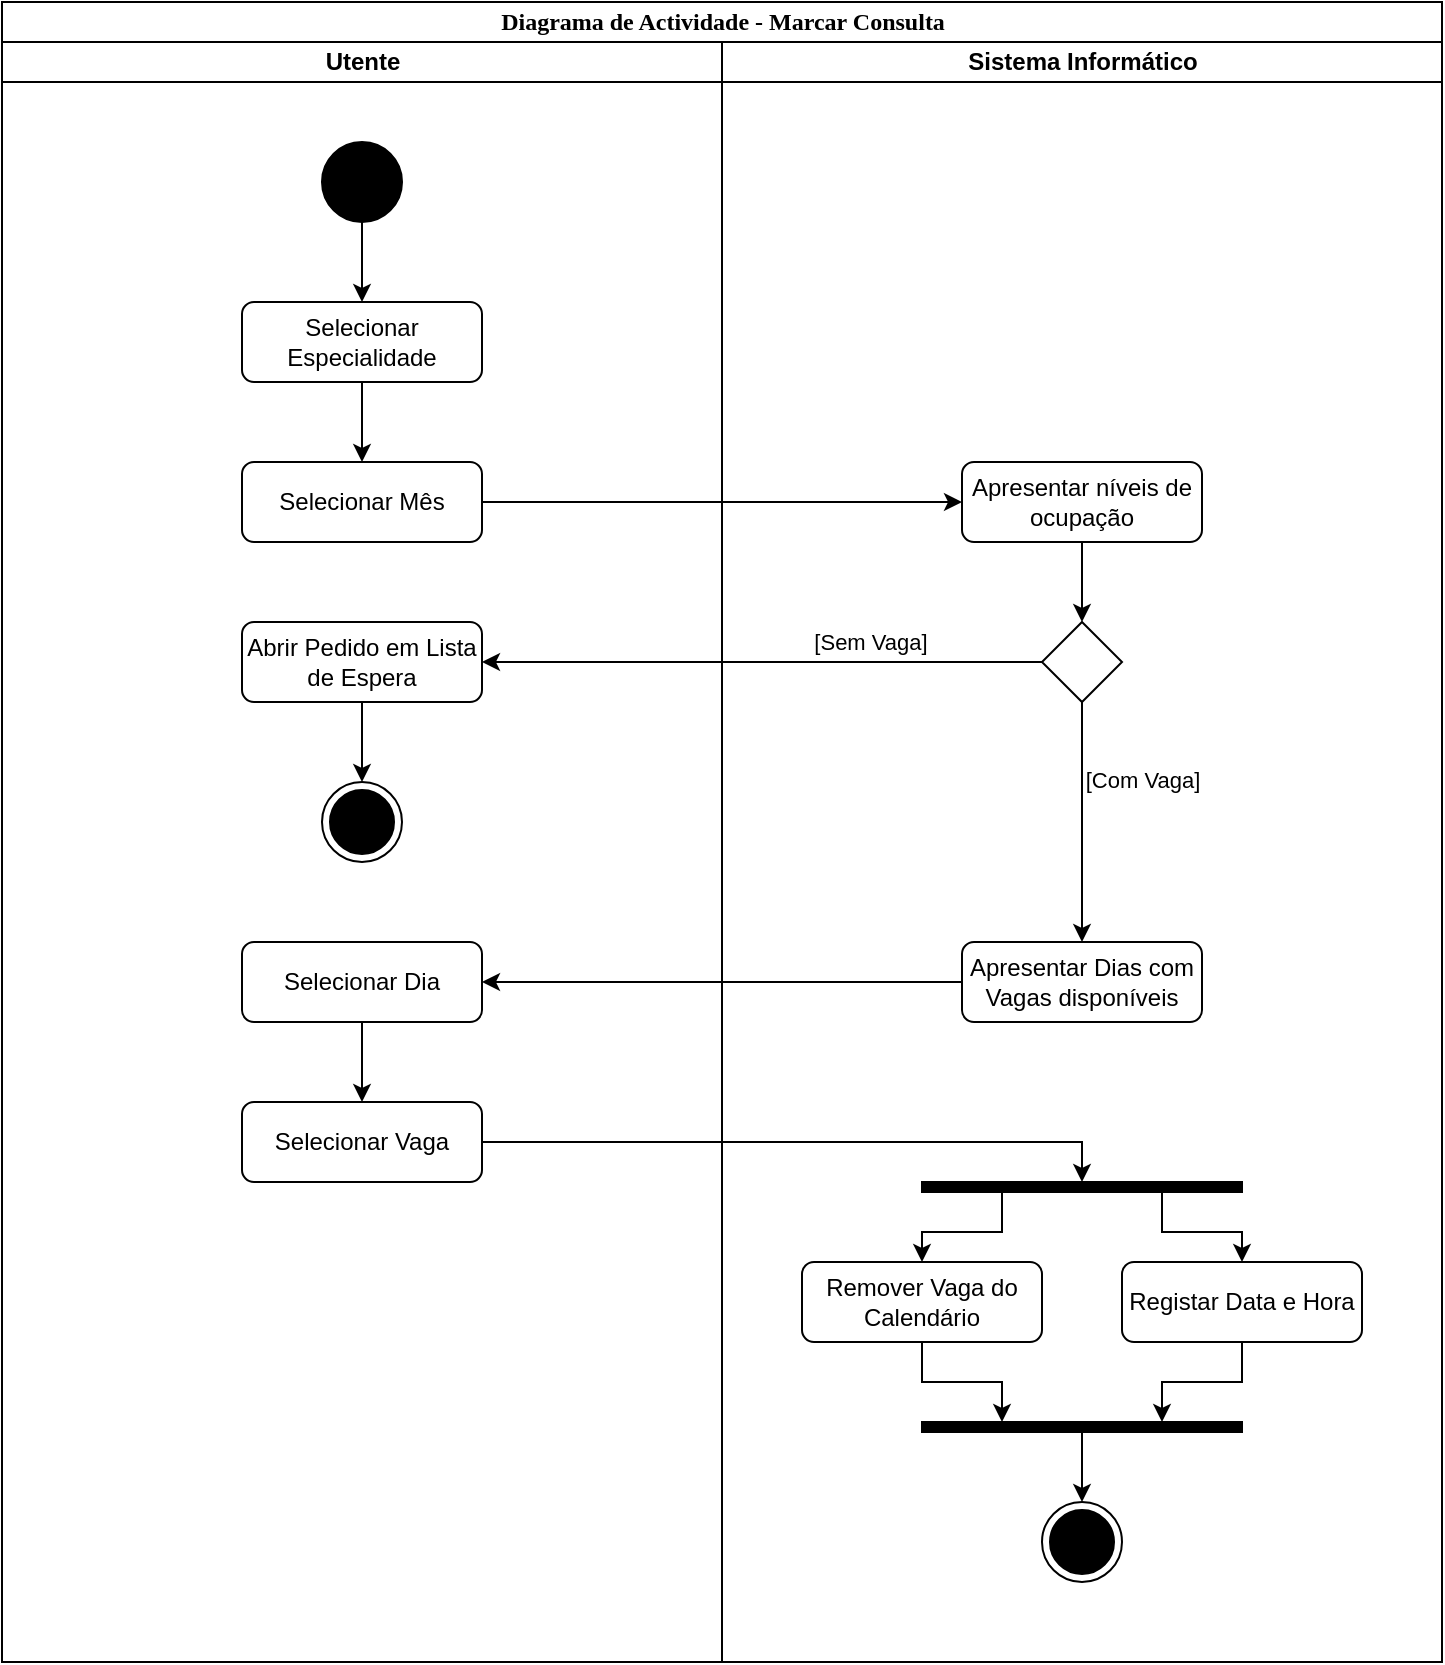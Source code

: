 <mxfile version="14.1.8" type="device" pages="6"><diagram name="Marcar Consulta" id="0783ab3e-0a74-02c8-0abd-f7b4e66b4bec"><mxGraphModel dx="1086" dy="806" grid="1" gridSize="10" guides="1" tooltips="1" connect="1" arrows="1" fold="1" page="1" pageScale="1" pageWidth="827" pageHeight="1169" background="#ffffff" math="0" shadow="0"><root><mxCell id="0"/><mxCell id="1" parent="0"/><mxCell id="1c1d494c118603dd-1" value="Diagrama de Actividade - Marcar Consulta" style="swimlane;html=1;childLayout=stackLayout;startSize=20;rounded=0;shadow=0;comic=0;labelBackgroundColor=none;strokeWidth=1;fontFamily=Verdana;fontSize=12;align=center;" parent="1" vertex="1"><mxGeometry x="40" y="50" width="720" height="830" as="geometry"/></mxCell><mxCell id="kjHAQSNKGEX2r20OFE0u-19" style="rounded=0;orthogonalLoop=1;jettySize=auto;html=1;entryX=1;entryY=0.5;entryDx=0;entryDy=0;exitX=0;exitY=0.5;exitDx=0;exitDy=0;" parent="1c1d494c118603dd-1" source="kjHAQSNKGEX2r20OFE0u-11" target="kjHAQSNKGEX2r20OFE0u-18" edge="1"><mxGeometry relative="1" as="geometry"><mxPoint x="380" y="450" as="sourcePoint"/><mxPoint x="308" y="590" as="targetPoint"/></mxGeometry></mxCell><mxCell id="kjHAQSNKGEX2r20OFE0u-20" value="[Sem Vaga]" style="edgeLabel;html=1;align=center;verticalAlign=middle;resizable=0;points=[];" parent="kjHAQSNKGEX2r20OFE0u-19" vertex="1" connectable="0"><mxGeometry x="-0.555" y="5" relative="1" as="geometry"><mxPoint x="-24" y="-15" as="offset"/></mxGeometry></mxCell><mxCell id="kjHAQSNKGEX2r20OFE0u-39" style="edgeStyle=none;rounded=0;orthogonalLoop=1;jettySize=auto;html=1;entryX=0;entryY=0.5;entryDx=0;entryDy=0;" parent="1c1d494c118603dd-1" source="kjHAQSNKGEX2r20OFE0u-31" target="kjHAQSNKGEX2r20OFE0u-24" edge="1"><mxGeometry relative="1" as="geometry"/></mxCell><mxCell id="kjHAQSNKGEX2r20OFE0u-41" style="edgeStyle=orthogonalEdgeStyle;rounded=0;orthogonalLoop=1;jettySize=auto;html=1;entryX=1;entryY=0.5;entryDx=0;entryDy=0;" parent="1c1d494c118603dd-1" source="kjHAQSNKGEX2r20OFE0u-33" target="kjHAQSNKGEX2r20OFE0u-36" edge="1"><mxGeometry relative="1" as="geometry"/></mxCell><mxCell id="kjHAQSNKGEX2r20OFE0u-48" style="edgeStyle=orthogonalEdgeStyle;rounded=0;orthogonalLoop=1;jettySize=auto;html=1;entryX=0.5;entryY=0;entryDx=0;entryDy=0;" parent="1c1d494c118603dd-1" source="kjHAQSNKGEX2r20OFE0u-47" target="mHtw3703aMKqtN_9CRR1-1" edge="1"><mxGeometry relative="1" as="geometry"/></mxCell><mxCell id="1c1d494c118603dd-2" value="Utente" style="swimlane;html=1;startSize=20;" parent="1c1d494c118603dd-1" vertex="1"><mxGeometry y="20" width="360" height="810" as="geometry"/></mxCell><mxCell id="60571a20871a0731-4" value="" style="ellipse;whiteSpace=wrap;html=1;rounded=0;shadow=0;comic=0;labelBackgroundColor=none;strokeWidth=1;fillColor=#000000;fontFamily=Verdana;fontSize=12;align=center;" parent="1c1d494c118603dd-2" vertex="1"><mxGeometry x="160" y="50" width="40" height="40" as="geometry"/></mxCell><mxCell id="kjHAQSNKGEX2r20OFE0u-28" style="edgeStyle=orthogonalEdgeStyle;rounded=0;orthogonalLoop=1;jettySize=auto;html=1;entryX=0.5;entryY=0;entryDx=0;entryDy=0;exitX=0.5;exitY=1;exitDx=0;exitDy=0;" parent="1c1d494c118603dd-2" source="60571a20871a0731-4" target="kjHAQSNKGEX2r20OFE0u-25" edge="1"><mxGeometry relative="1" as="geometry"><mxPoint x="180" y="170" as="sourcePoint"/></mxGeometry></mxCell><mxCell id="kjHAQSNKGEX2r20OFE0u-38" style="edgeStyle=none;rounded=0;orthogonalLoop=1;jettySize=auto;html=1;entryX=0.5;entryY=0;entryDx=0;entryDy=0;" parent="1c1d494c118603dd-2" source="kjHAQSNKGEX2r20OFE0u-25" target="kjHAQSNKGEX2r20OFE0u-31" edge="1"><mxGeometry relative="1" as="geometry"/></mxCell><mxCell id="kjHAQSNKGEX2r20OFE0u-25" value="Selecionar Especialidade" style="rounded=1;whiteSpace=wrap;html=1;" parent="1c1d494c118603dd-2" vertex="1"><mxGeometry x="120" y="130" width="120" height="40" as="geometry"/></mxCell><mxCell id="kjHAQSNKGEX2r20OFE0u-31" value="Selecionar Mês" style="rounded=1;whiteSpace=wrap;html=1;" parent="1c1d494c118603dd-2" vertex="1"><mxGeometry x="120" y="210" width="120" height="40" as="geometry"/></mxCell><mxCell id="kjHAQSNKGEX2r20OFE0u-49" style="edgeStyle=orthogonalEdgeStyle;rounded=0;orthogonalLoop=1;jettySize=auto;html=1;entryX=0.5;entryY=0;entryDx=0;entryDy=0;" parent="1c1d494c118603dd-2" source="kjHAQSNKGEX2r20OFE0u-36" target="kjHAQSNKGEX2r20OFE0u-47" edge="1"><mxGeometry relative="1" as="geometry"/></mxCell><mxCell id="kjHAQSNKGEX2r20OFE0u-36" value="Selecionar Dia" style="rounded=1;whiteSpace=wrap;html=1;" parent="1c1d494c118603dd-2" vertex="1"><mxGeometry x="120" y="450" width="120" height="40" as="geometry"/></mxCell><mxCell id="kjHAQSNKGEX2r20OFE0u-45" style="edgeStyle=orthogonalEdgeStyle;rounded=0;orthogonalLoop=1;jettySize=auto;html=1;entryX=0.5;entryY=0;entryDx=0;entryDy=0;" parent="1c1d494c118603dd-2" source="kjHAQSNKGEX2r20OFE0u-18" target="kjHAQSNKGEX2r20OFE0u-44" edge="1"><mxGeometry relative="1" as="geometry"/></mxCell><mxCell id="kjHAQSNKGEX2r20OFE0u-18" value="Abrir Pedido em Lista de Espera" style="rounded=1;whiteSpace=wrap;html=1;" parent="1c1d494c118603dd-2" vertex="1"><mxGeometry x="120" y="290" width="120" height="40" as="geometry"/></mxCell><mxCell id="kjHAQSNKGEX2r20OFE0u-44" value="" style="ellipse;html=1;shape=endState;fillColor=#000000;" parent="1c1d494c118603dd-2" vertex="1"><mxGeometry x="160" y="370" width="40" height="40" as="geometry"/></mxCell><mxCell id="kjHAQSNKGEX2r20OFE0u-47" value="Selecionar Vaga" style="rounded=1;whiteSpace=wrap;html=1;" parent="1c1d494c118603dd-2" vertex="1"><mxGeometry x="120" y="530" width="120" height="40" as="geometry"/></mxCell><mxCell id="1c1d494c118603dd-3" value="Sistema Informático" style="swimlane;html=1;startSize=20;" parent="1c1d494c118603dd-1" vertex="1"><mxGeometry x="360" y="20" width="360" height="810" as="geometry"/></mxCell><mxCell id="kjHAQSNKGEX2r20OFE0u-10" style="edgeStyle=orthogonalEdgeStyle;rounded=0;orthogonalLoop=1;jettySize=auto;html=1;exitX=0.25;exitY=1;exitDx=0;exitDy=0;" parent="1c1d494c118603dd-3" source="mHtw3703aMKqtN_9CRR1-1" target="kjHAQSNKGEX2r20OFE0u-9" edge="1"><mxGeometry relative="1" as="geometry"/></mxCell><mxCell id="mHtw3703aMKqtN_9CRR1-8" style="edgeStyle=orthogonalEdgeStyle;rounded=0;orthogonalLoop=1;jettySize=auto;html=1;exitX=0.5;exitY=1;exitDx=0;exitDy=0;entryX=0.75;entryY=0;entryDx=0;entryDy=0;" parent="1c1d494c118603dd-3" source="kjHAQSNKGEX2r20OFE0u-8" target="mHtw3703aMKqtN_9CRR1-2" edge="1"><mxGeometry relative="1" as="geometry"/></mxCell><mxCell id="kjHAQSNKGEX2r20OFE0u-8" value="Registar Data e Hora" style="rounded=1;whiteSpace=wrap;html=1;" parent="1c1d494c118603dd-3" vertex="1"><mxGeometry x="200" y="610" width="120" height="40" as="geometry"/></mxCell><mxCell id="mHtw3703aMKqtN_9CRR1-5" style="edgeStyle=orthogonalEdgeStyle;rounded=0;orthogonalLoop=1;jettySize=auto;html=1;exitX=0.5;exitY=1;exitDx=0;exitDy=0;entryX=0.25;entryY=0;entryDx=0;entryDy=0;" parent="1c1d494c118603dd-3" source="kjHAQSNKGEX2r20OFE0u-9" target="mHtw3703aMKqtN_9CRR1-2" edge="1"><mxGeometry relative="1" as="geometry"/></mxCell><mxCell id="kjHAQSNKGEX2r20OFE0u-9" value="Remover Vaga do Calendário" style="rounded=1;whiteSpace=wrap;html=1;" parent="1c1d494c118603dd-3" vertex="1"><mxGeometry x="40" y="610" width="120" height="40" as="geometry"/></mxCell><mxCell id="kjHAQSNKGEX2r20OFE0u-11" value="" style="rhombus;whiteSpace=wrap;html=1;" parent="1c1d494c118603dd-3" vertex="1"><mxGeometry x="160" y="290" width="40" height="40" as="geometry"/></mxCell><mxCell id="kjHAQSNKGEX2r20OFE0u-40" style="edgeStyle=orthogonalEdgeStyle;rounded=0;orthogonalLoop=1;jettySize=auto;html=1;entryX=0.5;entryY=0;entryDx=0;entryDy=0;" parent="1c1d494c118603dd-3" source="kjHAQSNKGEX2r20OFE0u-24" target="kjHAQSNKGEX2r20OFE0u-11" edge="1"><mxGeometry relative="1" as="geometry"/></mxCell><mxCell id="kjHAQSNKGEX2r20OFE0u-24" value="Apresentar níveis de ocupação" style="rounded=1;whiteSpace=wrap;html=1;" parent="1c1d494c118603dd-3" vertex="1"><mxGeometry x="120" y="210" width="120" height="40" as="geometry"/></mxCell><mxCell id="kjHAQSNKGEX2r20OFE0u-33" value="Apresentar Dias com Vagas disponíveis" style="rounded=1;whiteSpace=wrap;html=1;" parent="1c1d494c118603dd-3" vertex="1"><mxGeometry x="120" y="450" width="120" height="40" as="geometry"/></mxCell><mxCell id="kjHAQSNKGEX2r20OFE0u-16" style="rounded=0;orthogonalLoop=1;jettySize=auto;html=1;exitX=0.5;exitY=1;exitDx=0;exitDy=0;edgeStyle=orthogonalEdgeStyle;entryX=0.5;entryY=0;entryDx=0;entryDy=0;" parent="1c1d494c118603dd-3" source="kjHAQSNKGEX2r20OFE0u-11" target="kjHAQSNKGEX2r20OFE0u-33" edge="1"><mxGeometry relative="1" as="geometry"><mxPoint x="180" y="430" as="targetPoint"/><mxPoint x="205.5" y="460" as="sourcePoint"/><Array as="points"/></mxGeometry></mxCell><mxCell id="kjHAQSNKGEX2r20OFE0u-17" value="[Com Vaga]" style="edgeLabel;html=1;align=center;verticalAlign=middle;resizable=0;points=[];" parent="kjHAQSNKGEX2r20OFE0u-16" vertex="1" connectable="0"><mxGeometry x="-0.555" y="-2" relative="1" as="geometry"><mxPoint x="32" y="12" as="offset"/></mxGeometry></mxCell><mxCell id="kjHAQSNKGEX2r20OFE0u-50" value="" style="ellipse;html=1;shape=endState;fillColor=#000000;" parent="1c1d494c118603dd-3" vertex="1"><mxGeometry x="160" y="730" width="40" height="40" as="geometry"/></mxCell><mxCell id="mHtw3703aMKqtN_9CRR1-4" style="edgeStyle=orthogonalEdgeStyle;rounded=0;orthogonalLoop=1;jettySize=auto;html=1;exitX=0.75;exitY=1;exitDx=0;exitDy=0;" parent="1c1d494c118603dd-3" source="mHtw3703aMKqtN_9CRR1-1" target="kjHAQSNKGEX2r20OFE0u-8" edge="1"><mxGeometry relative="1" as="geometry"><mxPoint x="330" y="560" as="sourcePoint"/></mxGeometry></mxCell><mxCell id="mHtw3703aMKqtN_9CRR1-1" value="" style="rounded=0;whiteSpace=wrap;html=1;strokeColor=#000000;fillColor=#000000;" parent="1c1d494c118603dd-3" vertex="1"><mxGeometry x="100" y="570" width="160" height="5" as="geometry"/></mxCell><mxCell id="mHtw3703aMKqtN_9CRR1-7" style="edgeStyle=orthogonalEdgeStyle;rounded=0;orthogonalLoop=1;jettySize=auto;html=1;exitX=0.5;exitY=1;exitDx=0;exitDy=0;entryX=0.5;entryY=0;entryDx=0;entryDy=0;" parent="1c1d494c118603dd-3" source="mHtw3703aMKqtN_9CRR1-2" target="kjHAQSNKGEX2r20OFE0u-50" edge="1"><mxGeometry relative="1" as="geometry"/></mxCell><mxCell id="mHtw3703aMKqtN_9CRR1-2" value="" style="rounded=0;whiteSpace=wrap;html=1;strokeColor=#000000;fillColor=#000000;" parent="1c1d494c118603dd-3" vertex="1"><mxGeometry x="100" y="690" width="160" height="5" as="geometry"/></mxCell></root></mxGraphModel></diagram><diagram id="Ne70lVapPX85LEz8FXPz" name="Desmarcar Consulta"><mxGraphModel dx="1913" dy="806" grid="1" gridSize="10" guides="1" tooltips="1" connect="1" arrows="1" fold="1" page="1" pageScale="1" pageWidth="827" pageHeight="1169" math="0" shadow="0"><root><mxCell id="CgYppBIDY5oI1jkrm0bC-0"/><mxCell id="CgYppBIDY5oI1jkrm0bC-1" parent="CgYppBIDY5oI1jkrm0bC-0"/><mxCell id="MlOuWjEtDycWQlPlWrfE-0" value="Diagrama de Atividade - Desmarcar Consulta" style="swimlane;html=1;childLayout=stackLayout;startSize=20;rounded=0;shadow=0;comic=0;labelBackgroundColor=none;strokeWidth=1;fontFamily=Verdana;fontSize=12;align=center;" parent="CgYppBIDY5oI1jkrm0bC-1" vertex="1"><mxGeometry x="-800" y="40" width="800" height="400" as="geometry"/></mxCell><mxCell id="_ZWtZknZ26opzRuC0Pj_-15" style="edgeStyle=orthogonalEdgeStyle;rounded=0;orthogonalLoop=1;jettySize=auto;html=1;entryX=1;entryY=0.5;entryDx=0;entryDy=0;exitX=0;exitY=0.5;exitDx=0;exitDy=0;" parent="MlOuWjEtDycWQlPlWrfE-0" source="_ZWtZknZ26opzRuC0Pj_-8" target="_ZWtZknZ26opzRuC0Pj_-13" edge="1"><mxGeometry relative="1" as="geometry"><mxPoint x="500" y="630" as="targetPoint"/><Array as="points"><mxPoint x="560" y="180"/><mxPoint x="560" y="180"/></Array></mxGeometry></mxCell><mxCell id="_ZWtZknZ26opzRuC0Pj_-12" style="edgeStyle=orthogonalEdgeStyle;rounded=0;orthogonalLoop=1;jettySize=auto;html=1;entryX=0;entryY=0.5;entryDx=0;entryDy=0;exitX=0.5;exitY=1;exitDx=0;exitDy=0;" parent="MlOuWjEtDycWQlPlWrfE-0" source="_ZWtZknZ26opzRuC0Pj_-13" target="79W7Mp-lozM8mOLM_SqW-0" edge="1"><mxGeometry relative="1" as="geometry"><Array as="points"><mxPoint x="460" y="260"/></Array></mxGeometry></mxCell><mxCell id="MlOuWjEtDycWQlPlWrfE-1" value="Utente" style="swimlane;html=1;startSize=20;" parent="MlOuWjEtDycWQlPlWrfE-0" vertex="1"><mxGeometry y="20" width="200" height="380" as="geometry"/></mxCell><mxCell id="UpuWILP65akBoyyvkY-h-2" style="edgeStyle=orthogonalEdgeStyle;rounded=0;orthogonalLoop=1;jettySize=auto;html=1;" parent="MlOuWjEtDycWQlPlWrfE-1" source="UpuWILP65akBoyyvkY-h-0" target="UpuWILP65akBoyyvkY-h-1" edge="1"><mxGeometry relative="1" as="geometry"/></mxCell><mxCell id="UpuWILP65akBoyyvkY-h-0" value="" style="ellipse;whiteSpace=wrap;html=1;rounded=0;shadow=0;comic=0;labelBackgroundColor=none;strokeWidth=1;fillColor=#000000;fontFamily=Verdana;fontSize=12;align=center;" parent="MlOuWjEtDycWQlPlWrfE-1" vertex="1"><mxGeometry x="80" y="60" width="40" height="40" as="geometry"/></mxCell><mxCell id="UpuWILP65akBoyyvkY-h-1" value="Desmarcar Consulta" style="rounded=1;whiteSpace=wrap;html=1;" parent="MlOuWjEtDycWQlPlWrfE-1" vertex="1"><mxGeometry x="40" y="140" width="120" height="40" as="geometry"/></mxCell><mxCell id="MlOuWjEtDycWQlPlWrfE-10" value="Sistema Informático" style="swimlane;html=1;startSize=20;" parent="MlOuWjEtDycWQlPlWrfE-0" vertex="1"><mxGeometry x="200" y="20" width="380" height="380" as="geometry"/></mxCell><mxCell id="_ZWtZknZ26opzRuC0Pj_-1" style="edgeStyle=orthogonalEdgeStyle;rounded=0;orthogonalLoop=1;jettySize=auto;html=1;entryX=0.5;entryY=0;entryDx=0;entryDy=0;" parent="MlOuWjEtDycWQlPlWrfE-10" source="UpuWILP65akBoyyvkY-h-3" target="_ZWtZknZ26opzRuC0Pj_-0" edge="1"><mxGeometry relative="1" as="geometry"/></mxCell><mxCell id="UpuWILP65akBoyyvkY-h-3" value="Abrir Vaga no Calendário" style="rounded=1;whiteSpace=wrap;html=1;" parent="MlOuWjEtDycWQlPlWrfE-10" vertex="1"><mxGeometry x="40" y="140" width="120" height="40" as="geometry"/></mxCell><mxCell id="_ZWtZknZ26opzRuC0Pj_-3" style="edgeStyle=orthogonalEdgeStyle;rounded=0;orthogonalLoop=1;jettySize=auto;html=1;" parent="MlOuWjEtDycWQlPlWrfE-10" source="_ZWtZknZ26opzRuC0Pj_-0" target="_ZWtZknZ26opzRuC0Pj_-2" edge="1"><mxGeometry relative="1" as="geometry"/></mxCell><mxCell id="_ZWtZknZ26opzRuC0Pj_-0" value="Registar desmarcação por parte do Utente" style="rounded=1;whiteSpace=wrap;html=1;" parent="MlOuWjEtDycWQlPlWrfE-10" vertex="1"><mxGeometry x="40" y="220" width="120" height="40" as="geometry"/></mxCell><mxCell id="_ZWtZknZ26opzRuC0Pj_-2" value="" style="ellipse;html=1;shape=endState;fillColor=#000000;" parent="MlOuWjEtDycWQlPlWrfE-10" vertex="1"><mxGeometry x="80" y="300" width="40" height="40" as="geometry"/></mxCell><mxCell id="_ZWtZknZ26opzRuC0Pj_-13" value="Registar Impossibilidade do Médico" style="rounded=1;whiteSpace=wrap;html=1;" parent="MlOuWjEtDycWQlPlWrfE-10" vertex="1"><mxGeometry x="200" y="140" width="120" height="40" as="geometry"/></mxCell><mxCell id="UpuWILP65akBoyyvkY-h-4" style="edgeStyle=orthogonalEdgeStyle;rounded=0;orthogonalLoop=1;jettySize=auto;html=1;entryX=0;entryY=0.5;entryDx=0;entryDy=0;exitX=1;exitY=0.5;exitDx=0;exitDy=0;" parent="MlOuWjEtDycWQlPlWrfE-0" source="UpuWILP65akBoyyvkY-h-1" target="UpuWILP65akBoyyvkY-h-3" edge="1"><mxGeometry relative="1" as="geometry"><mxPoint x="200" y="180" as="sourcePoint"/></mxGeometry></mxCell><mxCell id="_ZWtZknZ26opzRuC0Pj_-5" value="Médico" style="swimlane;html=1;startSize=20;" parent="MlOuWjEtDycWQlPlWrfE-0" vertex="1"><mxGeometry x="580" y="20" width="220" height="380" as="geometry"/></mxCell><mxCell id="_ZWtZknZ26opzRuC0Pj_-6" style="edgeStyle=orthogonalEdgeStyle;rounded=0;orthogonalLoop=1;jettySize=auto;html=1;" parent="_ZWtZknZ26opzRuC0Pj_-5" source="_ZWtZknZ26opzRuC0Pj_-7" target="_ZWtZknZ26opzRuC0Pj_-8" edge="1"><mxGeometry relative="1" as="geometry"/></mxCell><mxCell id="_ZWtZknZ26opzRuC0Pj_-7" value="" style="ellipse;whiteSpace=wrap;html=1;rounded=0;shadow=0;comic=0;labelBackgroundColor=none;strokeWidth=1;fillColor=#000000;fontFamily=Verdana;fontSize=12;align=center;" parent="_ZWtZknZ26opzRuC0Pj_-5" vertex="1"><mxGeometry x="100" y="60" width="40" height="40" as="geometry"/></mxCell><mxCell id="_ZWtZknZ26opzRuC0Pj_-8" value="Desmarcar Consulta" style="rounded=1;whiteSpace=wrap;html=1;" parent="_ZWtZknZ26opzRuC0Pj_-5" vertex="1"><mxGeometry x="60" y="140" width="120" height="40" as="geometry"/></mxCell><mxCell id="_ZWtZknZ26opzRuC0Pj_-14" value="" style="ellipse;html=1;shape=endState;fillColor=#000000;" parent="_ZWtZknZ26opzRuC0Pj_-5" vertex="1"><mxGeometry x="100" y="300" width="40" height="40" as="geometry"/></mxCell><mxCell id="79W7Mp-lozM8mOLM_SqW-2" style="edgeStyle=orthogonalEdgeStyle;rounded=0;orthogonalLoop=1;jettySize=auto;html=1;entryX=0.5;entryY=0;entryDx=0;entryDy=0;" parent="_ZWtZknZ26opzRuC0Pj_-5" source="79W7Mp-lozM8mOLM_SqW-0" target="_ZWtZknZ26opzRuC0Pj_-14" edge="1"><mxGeometry relative="1" as="geometry"><mxPoint x="130" y="330" as="targetPoint"/></mxGeometry></mxCell><mxCell id="79W7Mp-lozM8mOLM_SqW-0" value="Abrir Pedido em Lista de Espera" style="rounded=1;whiteSpace=wrap;html=1;" parent="_ZWtZknZ26opzRuC0Pj_-5" vertex="1"><mxGeometry x="60" y="220" width="120" height="40" as="geometry"/></mxCell></root></mxGraphModel></diagram><diagram id="hjACWqnwwQMpjUhCdRwZ" name="Atribuir Vaga"><mxGraphModel dx="1086" dy="806" grid="1" gridSize="10" guides="1" tooltips="1" connect="1" arrows="1" fold="1" page="1" pageScale="1" pageWidth="827" pageHeight="1169" math="0" shadow="0"><root><mxCell id="JIhR3Z926xbu0zDy_XE4-0"/><mxCell id="JIhR3Z926xbu0zDy_XE4-1" parent="JIhR3Z926xbu0zDy_XE4-0"/><mxCell id="Ymrmu8dd6cX8GdUiC3J9-0" value="Diagrama de Atividade - Atribuir Vaga" style="swimlane;html=1;childLayout=stackLayout;startSize=20;rounded=0;shadow=0;comic=0;labelBackgroundColor=none;strokeWidth=1;fontFamily=Verdana;fontSize=12;align=center;" parent="JIhR3Z926xbu0zDy_XE4-1" vertex="1"><mxGeometry x="40" y="10" width="640" height="750" as="geometry"/></mxCell><mxCell id="F1tVqL81v61FWNl5kkC0-1" style="edgeStyle=orthogonalEdgeStyle;rounded=0;orthogonalLoop=1;jettySize=auto;html=1;entryX=0;entryY=0.5;entryDx=0;entryDy=0;" parent="Ymrmu8dd6cX8GdUiC3J9-0" source="p2I2G10oeReVqa-bGHbU-3" target="F1tVqL81v61FWNl5kkC0-2" edge="1"><mxGeometry relative="1" as="geometry"><mxPoint x="350" y="270" as="targetPoint"/></mxGeometry></mxCell><mxCell id="0gPC1vzrAuqKFCquGP3Y-4" style="edgeStyle=orthogonalEdgeStyle;rounded=0;orthogonalLoop=1;jettySize=auto;html=1;entryX=0;entryY=0.5;entryDx=0;entryDy=0;" parent="Ymrmu8dd6cX8GdUiC3J9-0" source="0gPC1vzrAuqKFCquGP3Y-3" target="F1tVqL81v61FWNl5kkC0-6" edge="1"><mxGeometry relative="1" as="geometry"><mxPoint x="630" y="550" as="targetPoint"/></mxGeometry></mxCell><mxCell id="Ymrmu8dd6cX8GdUiC3J9-1" value="Sistema de Vagas" style="swimlane;html=1;startSize=20;" parent="Ymrmu8dd6cX8GdUiC3J9-0" vertex="1"><mxGeometry y="20" width="240" height="730" as="geometry"/></mxCell><mxCell id="xZ8w8HeXdYCcZy7Hwt_y-0" value="" style="ellipse;whiteSpace=wrap;html=1;rounded=0;shadow=0;comic=0;labelBackgroundColor=none;strokeWidth=1;fillColor=#000000;fontFamily=Verdana;fontSize=12;align=center;" parent="Ymrmu8dd6cX8GdUiC3J9-1" vertex="1"><mxGeometry x="100" y="50" width="40" height="40" as="geometry"/></mxCell><mxCell id="p2I2G10oeReVqa-bGHbU-2" style="edgeStyle=orthogonalEdgeStyle;rounded=0;orthogonalLoop=1;jettySize=auto;html=1;entryX=0.5;entryY=0;entryDx=0;entryDy=0;exitX=0.5;exitY=1;exitDx=0;exitDy=0;" parent="Ymrmu8dd6cX8GdUiC3J9-1" source="xZ8w8HeXdYCcZy7Hwt_y-0" target="p2I2G10oeReVqa-bGHbU-1" edge="1"><mxGeometry relative="1" as="geometry"><mxPoint x="120" y="180" as="sourcePoint"/></mxGeometry></mxCell><mxCell id="p2I2G10oeReVqa-bGHbU-4" style="edgeStyle=orthogonalEdgeStyle;rounded=0;orthogonalLoop=1;jettySize=auto;html=1;entryX=0.5;entryY=0;entryDx=0;entryDy=0;" parent="Ymrmu8dd6cX8GdUiC3J9-1" source="p2I2G10oeReVqa-bGHbU-1" target="p2I2G10oeReVqa-bGHbU-3" edge="1"><mxGeometry relative="1" as="geometry"/></mxCell><mxCell id="p2I2G10oeReVqa-bGHbU-1" value="Atribui Vaga a Utente na Lista de Espera" style="rounded=1;whiteSpace=wrap;html=1;" parent="Ymrmu8dd6cX8GdUiC3J9-1" vertex="1"><mxGeometry x="60" y="130" width="120" height="40" as="geometry"/></mxCell><mxCell id="p2I2G10oeReVqa-bGHbU-3" value="Enviar mensagem ao Utente" style="rounded=1;whiteSpace=wrap;html=1;" parent="Ymrmu8dd6cX8GdUiC3J9-1" vertex="1"><mxGeometry x="60" y="210" width="120" height="40" as="geometry"/></mxCell><mxCell id="3wIf3MeOykbopd59SCZj-11" style="edgeStyle=orthogonalEdgeStyle;rounded=0;orthogonalLoop=1;jettySize=auto;html=1;entryX=0.5;entryY=0;entryDx=0;entryDy=0;" parent="Ymrmu8dd6cX8GdUiC3J9-1" source="3wIf3MeOykbopd59SCZj-6" target="3wIf3MeOykbopd59SCZj-9" edge="1"><mxGeometry relative="1" as="geometry"><Array as="points"><mxPoint x="120" y="370"/><mxPoint x="120" y="370"/></Array></mxGeometry></mxCell><mxCell id="3wIf3MeOykbopd59SCZj-6" value="Manter Utente na Lista de Espera" style="rounded=1;whiteSpace=wrap;html=1;" parent="Ymrmu8dd6cX8GdUiC3J9-1" vertex="1"><mxGeometry x="60" y="290" width="120" height="40" as="geometry"/></mxCell><mxCell id="3wIf3MeOykbopd59SCZj-10" style="edgeStyle=orthogonalEdgeStyle;rounded=0;orthogonalLoop=1;jettySize=auto;html=1;entryX=0;entryY=0.5;entryDx=0;entryDy=0;exitX=0;exitY=0.5;exitDx=0;exitDy=0;" parent="Ymrmu8dd6cX8GdUiC3J9-1" source="3wIf3MeOykbopd59SCZj-9" target="p2I2G10oeReVqa-bGHbU-3" edge="1"><mxGeometry relative="1" as="geometry"><Array as="points"><mxPoint x="20" y="390"/><mxPoint x="20" y="230"/></Array></mxGeometry></mxCell><mxCell id="3wIf3MeOykbopd59SCZj-9" value="Atribuir Vaga ao Próximo Utente na Lista de Espera" style="rounded=1;whiteSpace=wrap;html=1;" parent="Ymrmu8dd6cX8GdUiC3J9-1" vertex="1"><mxGeometry x="60" y="370" width="120" height="40" as="geometry"/></mxCell><mxCell id="0gPC1vzrAuqKFCquGP3Y-3" value="Remover Utente da Lista de Espera" style="rounded=1;whiteSpace=wrap;html=1;" parent="Ymrmu8dd6cX8GdUiC3J9-1" vertex="1"><mxGeometry x="60" y="490" width="120" height="40" as="geometry"/></mxCell><mxCell id="3wIf3MeOykbopd59SCZj-4" style="edgeStyle=orthogonalEdgeStyle;rounded=0;orthogonalLoop=1;jettySize=auto;html=1;exitX=0.5;exitY=1;exitDx=0;exitDy=0;entryX=0.5;entryY=0;entryDx=0;entryDy=0;" parent="Ymrmu8dd6cX8GdUiC3J9-0" source="F1tVqL81v61FWNl5kkC0-3" target="0gPC1vzrAuqKFCquGP3Y-3" edge="1"><mxGeometry relative="1" as="geometry"><mxPoint x="380" y="560" as="targetPoint"/><Array as="points"><mxPoint x="342" y="470"/><mxPoint x="120" y="470"/></Array></mxGeometry></mxCell><mxCell id="3wIf3MeOykbopd59SCZj-5" value="[Sim]" style="edgeLabel;html=1;align=center;verticalAlign=middle;resizable=0;points=[];" parent="3wIf3MeOykbopd59SCZj-4" vertex="1" connectable="0"><mxGeometry x="-0.146" y="-1" relative="1" as="geometry"><mxPoint x="-37" y="1" as="offset"/></mxGeometry></mxCell><mxCell id="3wIf3MeOykbopd59SCZj-7" style="edgeStyle=orthogonalEdgeStyle;rounded=0;orthogonalLoop=1;jettySize=auto;html=1;entryX=1;entryY=0.5;entryDx=0;entryDy=0;" parent="Ymrmu8dd6cX8GdUiC3J9-0" source="F1tVqL81v61FWNl5kkC0-3" target="3wIf3MeOykbopd59SCZj-6" edge="1"><mxGeometry relative="1" as="geometry"/></mxCell><mxCell id="3wIf3MeOykbopd59SCZj-8" value="[Não]" style="edgeLabel;html=1;align=center;verticalAlign=middle;resizable=0;points=[];" parent="3wIf3MeOykbopd59SCZj-7" vertex="1" connectable="0"><mxGeometry x="-0.38" y="3" relative="1" as="geometry"><mxPoint as="offset"/></mxGeometry></mxCell><mxCell id="Ymrmu8dd6cX8GdUiC3J9-10" value="Utente" style="swimlane;html=1;startSize=20;" parent="Ymrmu8dd6cX8GdUiC3J9-0" vertex="1"><mxGeometry x="240" y="20" width="200" height="730" as="geometry"/></mxCell><mxCell id="L3j1ohq9Skg509rXraUK-1" style="edgeStyle=orthogonalEdgeStyle;rounded=0;orthogonalLoop=1;jettySize=auto;html=1;entryX=0.5;entryY=0;entryDx=0;entryDy=0;" parent="Ymrmu8dd6cX8GdUiC3J9-10" source="F1tVqL81v61FWNl5kkC0-2" target="F1tVqL81v61FWNl5kkC0-3" edge="1"><mxGeometry relative="1" as="geometry"/></mxCell><mxCell id="F1tVqL81v61FWNl5kkC0-2" value="Confirmar Marcação de Consulta" style="rounded=1;whiteSpace=wrap;html=1;" parent="Ymrmu8dd6cX8GdUiC3J9-10" vertex="1"><mxGeometry x="42" y="210" width="120" height="40" as="geometry"/></mxCell><mxCell id="F1tVqL81v61FWNl5kkC0-3" value="" style="rhombus;whiteSpace=wrap;html=1;" parent="Ymrmu8dd6cX8GdUiC3J9-10" vertex="1"><mxGeometry x="82" y="290" width="40" height="40" as="geometry"/></mxCell><mxCell id="Ymrmu8dd6cX8GdUiC3J9-26" value="Sistema Informático" style="swimlane;html=1;startSize=20;" parent="Ymrmu8dd6cX8GdUiC3J9-0" vertex="1"><mxGeometry x="440" y="20" width="200" height="730" as="geometry"/></mxCell><mxCell id="3wIf3MeOykbopd59SCZj-1" style="edgeStyle=orthogonalEdgeStyle;rounded=0;orthogonalLoop=1;jettySize=auto;html=1;entryX=0.5;entryY=0;entryDx=0;entryDy=0;exitX=0.5;exitY=1;exitDx=0;exitDy=0;" parent="Ymrmu8dd6cX8GdUiC3J9-26" source="F1tVqL81v61FWNl5kkC0-6" target="3wIf3MeOykbopd59SCZj-0" edge="1"><mxGeometry relative="1" as="geometry"><mxPoint x="100" y="630" as="sourcePoint"/><mxPoint x="100" y="670" as="targetPoint"/></mxGeometry></mxCell><mxCell id="F1tVqL81v61FWNl5kkC0-6" value="Registar Data e Hora" style="rounded=1;whiteSpace=wrap;html=1;" parent="Ymrmu8dd6cX8GdUiC3J9-26" vertex="1"><mxGeometry x="40" y="490" width="120" height="40" as="geometry"/></mxCell><mxCell id="L3j1ohq9Skg509rXraUK-0" style="edgeStyle=orthogonalEdgeStyle;rounded=0;orthogonalLoop=1;jettySize=auto;html=1;entryX=0.5;entryY=0;entryDx=0;entryDy=0;" parent="Ymrmu8dd6cX8GdUiC3J9-26" source="3wIf3MeOykbopd59SCZj-0" target="3wIf3MeOykbopd59SCZj-3" edge="1"><mxGeometry relative="1" as="geometry"/></mxCell><mxCell id="3wIf3MeOykbopd59SCZj-0" value="Remover Vaga do Calendário" style="rounded=1;whiteSpace=wrap;html=1;" parent="Ymrmu8dd6cX8GdUiC3J9-26" vertex="1"><mxGeometry x="40" y="570" width="120" height="40" as="geometry"/></mxCell><mxCell id="3wIf3MeOykbopd59SCZj-3" value="" style="ellipse;html=1;shape=endState;fillColor=#000000;" parent="Ymrmu8dd6cX8GdUiC3J9-26" vertex="1"><mxGeometry x="80" y="650" width="40" height="40" as="geometry"/></mxCell></root></mxGraphModel></diagram><diagram id="W2p0d8wWr0Qi51jyCaaX" name="Facturação"><mxGraphModel dx="1086" dy="806" grid="1" gridSize="10" guides="1" tooltips="1" connect="1" arrows="1" fold="1" page="1" pageScale="1" pageWidth="827" pageHeight="1169" math="0" shadow="0"><root><mxCell id="J8NAGM-Q9F_S-QTOc1Ee-0"/><mxCell id="J8NAGM-Q9F_S-QTOc1Ee-1" parent="J8NAGM-Q9F_S-QTOc1Ee-0"/><mxCell id="J8NAGM-Q9F_S-QTOc1Ee-2" value="Diagrama de Actividade - Facturação" style="swimlane;html=1;childLayout=stackLayout;resizeParent=1;resizeParentMax=0;startSize=20;" parent="J8NAGM-Q9F_S-QTOc1Ee-1" vertex="1"><mxGeometry y="10" width="660" height="710" as="geometry"/></mxCell><mxCell id="J8NAGM-Q9F_S-QTOc1Ee-3" value="&#10;&#10;&lt;span style=&quot;color: rgb(0, 0, 0); font-family: helvetica; font-size: 12px; font-style: normal; font-weight: 700; letter-spacing: normal; text-align: center; text-indent: 0px; text-transform: none; word-spacing: 0px; background-color: rgb(248, 249, 250); display: inline; float: none;&quot;&gt;Sistema Informático&lt;/span&gt;&#10;&#10;" style="swimlane;html=1;startSize=20;" parent="J8NAGM-Q9F_S-QTOc1Ee-2" vertex="1"><mxGeometry y="20" width="180" height="690" as="geometry"/></mxCell><mxCell id="J8NAGM-Q9F_S-QTOc1Ee-4" style="edgeStyle=orthogonalEdgeStyle;rounded=0;orthogonalLoop=1;jettySize=auto;html=1;entryX=0.5;entryY=0;entryDx=0;entryDy=0;" parent="J8NAGM-Q9F_S-QTOc1Ee-3" source="J8NAGM-Q9F_S-QTOc1Ee-5" target="J8NAGM-Q9F_S-QTOc1Ee-7" edge="1"><mxGeometry relative="1" as="geometry"/></mxCell><mxCell id="J8NAGM-Q9F_S-QTOc1Ee-5" value="" style="ellipse;whiteSpace=wrap;html=1;strokeColor=#000000;fillColor=#000000;" parent="J8NAGM-Q9F_S-QTOc1Ee-3" vertex="1"><mxGeometry x="60" y="50" width="40" height="40" as="geometry"/></mxCell><mxCell id="J8NAGM-Q9F_S-QTOc1Ee-6" style="edgeStyle=orthogonalEdgeStyle;rounded=0;orthogonalLoop=1;jettySize=auto;html=1;exitX=0.5;exitY=1;exitDx=0;exitDy=0;" parent="J8NAGM-Q9F_S-QTOc1Ee-3" source="J8NAGM-Q9F_S-QTOc1Ee-7" target="J8NAGM-Q9F_S-QTOc1Ee-8" edge="1"><mxGeometry relative="1" as="geometry"/></mxCell><mxCell id="J8NAGM-Q9F_S-QTOc1Ee-7" value="Fecho da consulta" style="rounded=1;whiteSpace=wrap;html=1;" parent="J8NAGM-Q9F_S-QTOc1Ee-3" vertex="1"><mxGeometry x="20" y="130" width="120" height="40" as="geometry"/></mxCell><mxCell id="J8NAGM-Q9F_S-QTOc1Ee-8" value="Emitir Pedido de Facturação" style="rounded=1;whiteSpace=wrap;html=1;" parent="J8NAGM-Q9F_S-QTOc1Ee-3" vertex="1"><mxGeometry x="20" y="210" width="120" height="40" as="geometry"/></mxCell><mxCell id="J8NAGM-Q9F_S-QTOc1Ee-9" value="Actualiza estado da consulta para pago" style="rounded=1;whiteSpace=wrap;html=1;strokeColor=#000000;fillColor=#FFFFFF;" parent="J8NAGM-Q9F_S-QTOc1Ee-3" vertex="1"><mxGeometry x="20" y="530" width="120" height="40" as="geometry"/></mxCell><mxCell id="hae66zYM6cZnedtXZoFX-4" style="edgeStyle=orthogonalEdgeStyle;rounded=0;orthogonalLoop=1;jettySize=auto;html=1;exitX=0.5;exitY=1;exitDx=0;exitDy=0;entryX=0.5;entryY=0;entryDx=0;entryDy=0;" parent="J8NAGM-Q9F_S-QTOc1Ee-3" source="J8NAGM-Q9F_S-QTOc1Ee-9" target="J8NAGM-Q9F_S-QTOc1Ee-19" edge="1"><mxGeometry relative="1" as="geometry"><Array as="points"/><mxPoint x="80" y="550" as="sourcePoint"/><mxPoint x="80" y="600" as="targetPoint"/></mxGeometry></mxCell><mxCell id="J8NAGM-Q9F_S-QTOc1Ee-19" value="" style="ellipse;html=1;shape=endState;fillColor=#000000;aspect=fixed;" parent="J8NAGM-Q9F_S-QTOc1Ee-3" vertex="1"><mxGeometry x="60" y="610" width="40" height="40" as="geometry"/></mxCell><mxCell id="J8NAGM-Q9F_S-QTOc1Ee-10" value="Sistema de Facturação" style="swimlane;html=1;startSize=20;" parent="J8NAGM-Q9F_S-QTOc1Ee-2" vertex="1"><mxGeometry x="180" y="20" width="160" height="690" as="geometry"/></mxCell><mxCell id="J8NAGM-Q9F_S-QTOc1Ee-12" value="Emitir número da factura" style="rounded=1;whiteSpace=wrap;html=1;" parent="J8NAGM-Q9F_S-QTOc1Ee-10" vertex="1"><mxGeometry x="20" y="210" width="120" height="40" as="geometry"/></mxCell><mxCell id="J8NAGM-Q9F_S-QTOc1Ee-14" value="Emitir factura" style="rounded=1;whiteSpace=wrap;html=1;" parent="J8NAGM-Q9F_S-QTOc1Ee-10" vertex="1"><mxGeometry x="10" y="450" width="120" height="40" as="geometry"/></mxCell><mxCell id="hFARzTg8RkkJi9mNSzcq-12" value="Esperar número de Factura" style="html=1;whiteSpace=wrap;rounded=1;dropTarget=0;" parent="J8NAGM-Q9F_S-QTOc1Ee-10" vertex="1"><mxGeometry x="20" y="290" width="120" height="40" as="geometry"/></mxCell><mxCell id="hFARzTg8RkkJi9mNSzcq-13" value="" style="shape=mxgraph.bpmn.timer_start;perimeter=ellipsePerimeter;html=1;verticalLabelPosition=bottom;verticalAlign=top;outlineConnect=0;" parent="hFARzTg8RkkJi9mNSzcq-12" vertex="1"><mxGeometry x="1" y="1" width="30" height="30" relative="1" as="geometry"><mxPoint x="-40" y="-15" as="offset"/></mxGeometry></mxCell><mxCell id="hFARzTg8RkkJi9mNSzcq-15" style="edgeStyle=orthogonalEdgeStyle;rounded=0;orthogonalLoop=1;jettySize=auto;html=1;exitX=0.5;exitY=1;exitDx=0;exitDy=0;entryX=0.5;entryY=0;entryDx=0;entryDy=0;" parent="J8NAGM-Q9F_S-QTOc1Ee-10" source="J8NAGM-Q9F_S-QTOc1Ee-12" target="hFARzTg8RkkJi9mNSzcq-12" edge="1"><mxGeometry relative="1" as="geometry"><mxPoint x="60" y="340" as="targetPoint"/><mxPoint x="100" y="250" as="sourcePoint"/><Array as="points"/></mxGeometry></mxCell><mxCell id="J8NAGM-Q9F_S-QTOc1Ee-28" style="edgeStyle=orthogonalEdgeStyle;rounded=0;orthogonalLoop=1;jettySize=auto;html=1;exitX=0.5;exitY=1;exitDx=0;exitDy=0;entryX=1;entryY=0.5;entryDx=0;entryDy=0;" parent="J8NAGM-Q9F_S-QTOc1Ee-2" source="J8NAGM-Q9F_S-QTOc1Ee-31" target="J8NAGM-Q9F_S-QTOc1Ee-27" edge="1"><mxGeometry relative="1" as="geometry"/></mxCell><mxCell id="J8NAGM-Q9F_S-QTOc1Ee-29" style="edgeStyle=orthogonalEdgeStyle;rounded=0;orthogonalLoop=1;jettySize=auto;html=1;exitX=1;exitY=0.5;exitDx=0;exitDy=0;entryX=0;entryY=0.5;entryDx=0;entryDy=0;" parent="J8NAGM-Q9F_S-QTOc1Ee-2" source="J8NAGM-Q9F_S-QTOc1Ee-24" target="J8NAGM-Q9F_S-QTOc1Ee-31" edge="1"><mxGeometry relative="1" as="geometry"/></mxCell><mxCell id="J8NAGM-Q9F_S-QTOc1Ee-23" value="Recepcionista" style="swimlane;html=1;startSize=20;" parent="J8NAGM-Q9F_S-QTOc1Ee-2" vertex="1"><mxGeometry x="340" y="20" width="160" height="690" as="geometry"/></mxCell><mxCell id="J8NAGM-Q9F_S-QTOc1Ee-24" value="Apresentar valor a pagar" style="rounded=1;whiteSpace=wrap;html=1;" parent="J8NAGM-Q9F_S-QTOc1Ee-23" vertex="1"><mxGeometry x="20" y="290" width="120" height="40" as="geometry"/></mxCell><mxCell id="J8NAGM-Q9F_S-QTOc1Ee-25" value="Registar pagamento" style="rounded=1;whiteSpace=wrap;html=1;" parent="J8NAGM-Q9F_S-QTOc1Ee-23" vertex="1"><mxGeometry x="20" y="450" width="120" height="40" as="geometry"/></mxCell><mxCell id="J8NAGM-Q9F_S-QTOc1Ee-26" style="edgeStyle=orthogonalEdgeStyle;rounded=0;orthogonalLoop=1;jettySize=auto;html=1;entryX=0.5;entryY=0;entryDx=0;entryDy=0;exitX=0.5;exitY=1;exitDx=0;exitDy=0;" parent="J8NAGM-Q9F_S-QTOc1Ee-23" source="J8NAGM-Q9F_S-QTOc1Ee-27" target="J8NAGM-Q9F_S-QTOc1Ee-25" edge="1"><mxGeometry relative="1" as="geometry"><mxPoint x="170" y="430" as="sourcePoint"/></mxGeometry></mxCell><mxCell id="J8NAGM-Q9F_S-QTOc1Ee-27" value="Receber pagamento" style="rounded=1;whiteSpace=wrap;html=1;" parent="J8NAGM-Q9F_S-QTOc1Ee-23" vertex="1"><mxGeometry x="20" y="370" width="120" height="40" as="geometry"/></mxCell><mxCell id="J8NAGM-Q9F_S-QTOc1Ee-30" value="Utente" style="swimlane;html=1;startSize=20;" parent="J8NAGM-Q9F_S-QTOc1Ee-2" vertex="1"><mxGeometry x="500" y="20" width="160" height="690" as="geometry"/></mxCell><mxCell id="J8NAGM-Q9F_S-QTOc1Ee-31" value="Pagar consulta" style="rounded=1;whiteSpace=wrap;html=1;" parent="J8NAGM-Q9F_S-QTOc1Ee-30" vertex="1"><mxGeometry x="20" y="290" width="120" height="40" as="geometry"/></mxCell><mxCell id="J8NAGM-Q9F_S-QTOc1Ee-32" value="" style="edgeStyle=orthogonalEdgeStyle;rounded=0;orthogonalLoop=1;jettySize=auto;html=1;entryX=0;entryY=0.5;entryDx=0;entryDy=0;exitX=1;exitY=0.5;exitDx=0;exitDy=0;labelBackgroundColor=none;align=center;verticalAlign=middle;horizontal=1;" parent="J8NAGM-Q9F_S-QTOc1Ee-2" source="hFARzTg8RkkJi9mNSzcq-12" target="J8NAGM-Q9F_S-QTOc1Ee-24" edge="1"><mxGeometry x="-0.391" y="-10" relative="1" as="geometry"><mxPoint as="offset"/></mxGeometry></mxCell><mxCell id="J8NAGM-Q9F_S-QTOc1Ee-34" value="[não recebe número de factura&lt;br style=&quot;font-size: 10px;&quot;&gt;dentro de 60s]" style="edgeStyle=orthogonalEdgeStyle;rounded=0;orthogonalLoop=1;jettySize=auto;html=1;exitX=0.5;exitY=1;exitDx=0;exitDy=0;entryX=0.5;entryY=1;entryDx=0;entryDy=0;labelBackgroundColor=none;fontSize=10;verticalAlign=middle;labelPosition=center;verticalLabelPosition=middle;align=center;exitPerimeter=0;" parent="J8NAGM-Q9F_S-QTOc1Ee-2" source="hFARzTg8RkkJi9mNSzcq-13" target="J8NAGM-Q9F_S-QTOc1Ee-8" edge="1"><mxGeometry x="0.21" y="10" relative="1" as="geometry"><Array as="points"><mxPoint x="295" y="390"/><mxPoint x="80" y="390"/></Array><mxPoint as="offset"/></mxGeometry></mxCell><mxCell id="J8NAGM-Q9F_S-QTOc1Ee-35" style="edgeStyle=orthogonalEdgeStyle;rounded=0;orthogonalLoop=1;jettySize=auto;html=1;exitX=1;exitY=0.5;exitDx=0;exitDy=0;entryX=0;entryY=0.5;entryDx=0;entryDy=0;labelBackgroundColor=none;fontSize=10;" parent="J8NAGM-Q9F_S-QTOc1Ee-2" source="J8NAGM-Q9F_S-QTOc1Ee-8" target="J8NAGM-Q9F_S-QTOc1Ee-12" edge="1"><mxGeometry relative="1" as="geometry"/></mxCell><mxCell id="hae66zYM6cZnedtXZoFX-1" style="edgeStyle=orthogonalEdgeStyle;rounded=0;orthogonalLoop=1;jettySize=auto;html=1;entryX=0.5;entryY=0;entryDx=0;entryDy=0;exitX=0;exitY=0.5;exitDx=0;exitDy=0;" parent="J8NAGM-Q9F_S-QTOc1Ee-2" source="J8NAGM-Q9F_S-QTOc1Ee-14" target="J8NAGM-Q9F_S-QTOc1Ee-9" edge="1"><mxGeometry relative="1" as="geometry"><Array as="points"><mxPoint x="100" y="490"/></Array><mxPoint x="155.0" y="525" as="sourcePoint"/></mxGeometry></mxCell><mxCell id="P0MO6CulvJM2rP0wxnbU-0" style="edgeStyle=orthogonalEdgeStyle;rounded=0;orthogonalLoop=1;jettySize=auto;html=1;exitX=0;exitY=0.5;exitDx=0;exitDy=0;entryX=1;entryY=0.5;entryDx=0;entryDy=0;" parent="J8NAGM-Q9F_S-QTOc1Ee-2" source="J8NAGM-Q9F_S-QTOc1Ee-25" target="J8NAGM-Q9F_S-QTOc1Ee-14" edge="1"><mxGeometry relative="1" as="geometry"/></mxCell></root></mxGraphModel></diagram><diagram name="Check-in Utente" id="P01no7tgesznMPKdqr_L"><mxGraphModel dx="1422" dy="822" grid="1" gridSize="10" guides="1" tooltips="1" connect="1" arrows="1" fold="1" page="1" pageScale="1" pageWidth="827" pageHeight="1169" math="0" shadow="0"><root><mxCell id="bafPzPqKLuY_yBNXklir-0"/><mxCell id="bafPzPqKLuY_yBNXklir-1" parent="bafPzPqKLuY_yBNXklir-0"/><mxCell id="Xsw5yw4zyk3_1p55zwhL-0" value="Check-in Utente" style="swimlane;html=1;childLayout=stackLayout;startSize=20;rounded=0;shadow=0;comic=0;labelBackgroundColor=none;strokeWidth=1;fontFamily=Verdana;fontSize=12;align=center;" parent="bafPzPqKLuY_yBNXklir-1" vertex="1"><mxGeometry x="40" y="40" width="640" height="560" as="geometry"/></mxCell><mxCell id="Xsw5yw4zyk3_1p55zwhL-65" style="edgeStyle=orthogonalEdgeStyle;rounded=0;orthogonalLoop=1;jettySize=auto;html=1;exitX=1;exitY=0.5;exitDx=0;exitDy=0;entryX=0;entryY=0.5;entryDx=0;entryDy=0;" parent="Xsw5yw4zyk3_1p55zwhL-0" source="Xsw5yw4zyk3_1p55zwhL-56" target="Xsw5yw4zyk3_1p55zwhL-53" edge="1"><mxGeometry relative="1" as="geometry"/></mxCell><mxCell id="Xsw5yw4zyk3_1p55zwhL-58" style="edgeStyle=orthogonalEdgeStyle;rounded=0;orthogonalLoop=1;jettySize=auto;html=1;exitX=0.5;exitY=1;exitDx=0;exitDy=0;entryX=0;entryY=0.5;entryDx=0;entryDy=0;" parent="Xsw5yw4zyk3_1p55zwhL-0" source="Xsw5yw4zyk3_1p55zwhL-5" target="Xsw5yw4zyk3_1p55zwhL-56" edge="1"><mxGeometry relative="1" as="geometry"><Array as="points"><mxPoint x="80" y="340"/></Array></mxGeometry></mxCell><mxCell id="Xsw5yw4zyk3_1p55zwhL-61" style="edgeStyle=orthogonalEdgeStyle;rounded=0;orthogonalLoop=1;jettySize=auto;html=1;exitX=1;exitY=0.5;exitDx=0;exitDy=0;entryX=0.5;entryY=0;entryDx=0;entryDy=0;" parent="Xsw5yw4zyk3_1p55zwhL-0" source="Xsw5yw4zyk3_1p55zwhL-8" target="Xsw5yw4zyk3_1p55zwhL-53" edge="1"><mxGeometry relative="1" as="geometry"><Array as="points"><mxPoint x="580" y="260"/></Array></mxGeometry></mxCell><mxCell id="HxnwD-C1yG2XgF9WInv7-0" style="edgeStyle=orthogonalEdgeStyle;rounded=0;orthogonalLoop=1;jettySize=auto;html=1;exitX=1;exitY=0.5;exitDx=0;exitDy=0;entryX=0;entryY=0.5;entryDx=0;entryDy=0;" parent="Xsw5yw4zyk3_1p55zwhL-0" source="Xsw5yw4zyk3_1p55zwhL-5" target="Xsw5yw4zyk3_1p55zwhL-8" edge="1"><mxGeometry relative="1" as="geometry"/></mxCell><mxCell id="Xsw5yw4zyk3_1p55zwhL-1" value="Utente" style="swimlane;html=1;startSize=20;" parent="Xsw5yw4zyk3_1p55zwhL-0" vertex="1"><mxGeometry y="20" width="160" height="540" as="geometry"/></mxCell><mxCell id="9giA3hUkLPzcmjXlu6PJ-0" value="[Opta por check-in &lt;br&gt;automático]" style="text;html=1;align=center;verticalAlign=middle;resizable=0;points=[];autosize=1;" parent="Xsw5yw4zyk3_1p55zwhL-1" vertex="1"><mxGeometry x="90" y="200" width="110" height="30" as="geometry"/></mxCell><mxCell id="Xsw5yw4zyk3_1p55zwhL-2" value="" style="ellipse;fillColor=#000000;strokeColor=none;" parent="Xsw5yw4zyk3_1p55zwhL-1" vertex="1"><mxGeometry x="60" y="60" width="40" height="40" as="geometry"/></mxCell><mxCell id="Xsw5yw4zyk3_1p55zwhL-3" style="edgeStyle=orthogonalEdgeStyle;rounded=0;orthogonalLoop=1;jettySize=auto;html=1;exitX=0.5;exitY=1;exitDx=0;exitDy=0;entryX=0.5;entryY=0;entryDx=0;entryDy=0;" parent="Xsw5yw4zyk3_1p55zwhL-1" source="Xsw5yw4zyk3_1p55zwhL-2" edge="1"><mxGeometry relative="1" as="geometry"><mxPoint x="80" y="140" as="targetPoint"/></mxGeometry></mxCell><mxCell id="Xsw5yw4zyk3_1p55zwhL-4" value="Comparecer na unidade de sáude" style="rounded=1;whiteSpace=wrap;html=1;" parent="Xsw5yw4zyk3_1p55zwhL-1" vertex="1"><mxGeometry x="20" y="140" width="120" height="40" as="geometry"/></mxCell><mxCell id="Xsw5yw4zyk3_1p55zwhL-5" value="" style="rhombus;whiteSpace=wrap;html=1;aspect=fixed;" parent="Xsw5yw4zyk3_1p55zwhL-1" vertex="1"><mxGeometry x="60" y="220" width="40" height="40" as="geometry"/></mxCell><mxCell id="Xsw5yw4zyk3_1p55zwhL-6" style="edgeStyle=orthogonalEdgeStyle;rounded=0;orthogonalLoop=1;jettySize=auto;html=1;exitX=0.5;exitY=1;exitDx=0;exitDy=0;" parent="Xsw5yw4zyk3_1p55zwhL-1" source="Xsw5yw4zyk3_1p55zwhL-4" target="Xsw5yw4zyk3_1p55zwhL-5" edge="1"><mxGeometry relative="1" as="geometry"><mxPoint x="80" y="240" as="targetPoint"/></mxGeometry></mxCell><mxCell id="9giA3hUkLPzcmjXlu6PJ-2" value="[Opta por check-in &lt;br&gt;manual]" style="text;html=1;align=center;verticalAlign=middle;resizable=0;points=[];autosize=1;" parent="Xsw5yw4zyk3_1p55zwhL-1" vertex="1"><mxGeometry x="70" y="324" width="110" height="30" as="geometry"/></mxCell><mxCell id="Xsw5yw4zyk3_1p55zwhL-9" value="Leitor de cartões" style="swimlane;html=1;startSize=20;" parent="Xsw5yw4zyk3_1p55zwhL-0" vertex="1"><mxGeometry x="160" y="20" width="160" height="540" as="geometry"/></mxCell><mxCell id="Xsw5yw4zyk3_1p55zwhL-8" value="Fazer check-in&lt;br&gt;automático" style="rounded=1;whiteSpace=wrap;html=1;" parent="Xsw5yw4zyk3_1p55zwhL-9" vertex="1"><mxGeometry x="20" y="220" width="120" height="40" as="geometry"/></mxCell><mxCell id="Xsw5yw4zyk3_1p55zwhL-13" value="Recepcionista" style="swimlane;html=1;startSize=20;" parent="Xsw5yw4zyk3_1p55zwhL-0" vertex="1"><mxGeometry x="320" y="20" width="160" height="540" as="geometry"><mxRectangle x="500" y="20" width="30" height="970" as="alternateBounds"/></mxGeometry></mxCell><mxCell id="Xsw5yw4zyk3_1p55zwhL-56" value="&lt;span&gt;Fazer check-in ao balcão&lt;/span&gt;" style="rounded=1;whiteSpace=wrap;html=1;" parent="Xsw5yw4zyk3_1p55zwhL-13" vertex="1"><mxGeometry x="20" y="300" width="120" height="40" as="geometry"/></mxCell><mxCell id="Xsw5yw4zyk3_1p55zwhL-17" value="Sistema informático" style="swimlane;html=1;startSize=20;" parent="Xsw5yw4zyk3_1p55zwhL-0" vertex="1"><mxGeometry x="480" y="20" width="160" height="540" as="geometry"><mxRectangle x="500" y="20" width="30" height="970" as="alternateBounds"/></mxGeometry></mxCell><mxCell id="Xsw5yw4zyk3_1p55zwhL-64" style="edgeStyle=orthogonalEdgeStyle;rounded=0;orthogonalLoop=1;jettySize=auto;html=1;exitX=0.5;exitY=1;exitDx=0;exitDy=0;entryX=0.5;entryY=0;entryDx=0;entryDy=0;" parent="Xsw5yw4zyk3_1p55zwhL-17" source="Xsw5yw4zyk3_1p55zwhL-53" target="Xsw5yw4zyk3_1p55zwhL-54" edge="1"><mxGeometry relative="1" as="geometry"/></mxCell><mxCell id="Xsw5yw4zyk3_1p55zwhL-53" value="Registar hora de entrada do utente" style="rounded=1;whiteSpace=wrap;html=1;" parent="Xsw5yw4zyk3_1p55zwhL-17" vertex="1"><mxGeometry x="20" y="300" width="120" height="40" as="geometry"/></mxCell><mxCell id="9giA3hUkLPzcmjXlu6PJ-3" style="edgeStyle=orthogonalEdgeStyle;rounded=0;orthogonalLoop=1;jettySize=auto;html=1;exitX=0.5;exitY=1;exitDx=0;exitDy=0;entryX=0.5;entryY=0;entryDx=0;entryDy=0;" parent="Xsw5yw4zyk3_1p55zwhL-17" source="Xsw5yw4zyk3_1p55zwhL-54" target="7CPrJkXIrBm-ejwcja7y-0" edge="1"><mxGeometry relative="1" as="geometry"/></mxCell><mxCell id="Xsw5yw4zyk3_1p55zwhL-54" value="Imprimir senha de espera" style="rounded=1;whiteSpace=wrap;html=1;" parent="Xsw5yw4zyk3_1p55zwhL-17" vertex="1"><mxGeometry x="20" y="380" width="120" height="40" as="geometry"/></mxCell><mxCell id="7CPrJkXIrBm-ejwcja7y-0" value="" style="ellipse;html=1;shape=endState;fillColor=#000000;strokeColor=#000000;aspect=fixed;" parent="Xsw5yw4zyk3_1p55zwhL-17" vertex="1"><mxGeometry x="60" y="460" width="40" height="40" as="geometry"/></mxCell></root></mxGraphModel></diagram><diagram name="Gestão consulta" id="z3dW7ru7i6Lu6sHJstYc"><mxGraphModel dx="1422" dy="822" grid="1" gridSize="10" guides="1" tooltips="1" connect="1" arrows="1" fold="1" page="1" pageScale="1" pageWidth="850" pageHeight="1100" background="#ffffff" math="0" shadow="0"><root><mxCell id="0"/><mxCell id="1" parent="0"/><mxCell id="1c1d494c118603dd-1" value="Gestão de consultas" style="swimlane;html=1;childLayout=stackLayout;startSize=20;rounded=0;shadow=0;comic=0;labelBackgroundColor=none;strokeWidth=1;fontFamily=Verdana;fontSize=12;align=center;" parent="1" vertex="1"><mxGeometry y="30" width="740" height="1010" as="geometry"/></mxCell><mxCell id="PPlFcc_Is0YEWgRI8YDI-27" style="edgeStyle=orthogonalEdgeStyle;rounded=0;orthogonalLoop=1;jettySize=auto;html=1;exitX=1;exitY=0.5;exitDx=0;exitDy=0;strokeColor=#000000;entryX=0.5;entryY=1;entryDx=0;entryDy=0;" parent="1c1d494c118603dd-1" source="WqlgoDypYTSDNp3f7rmW-1" target="PPlFcc_Is0YEWgRI8YDI-7" edge="1"><mxGeometry relative="1" as="geometry"/></mxCell><mxCell id="PPlFcc_Is0YEWgRI8YDI-32" style="edgeStyle=orthogonalEdgeStyle;rounded=0;orthogonalLoop=1;jettySize=auto;html=1;exitX=0.5;exitY=1;exitDx=0;exitDy=0;exitPerimeter=0;strokeColor=#000000;entryX=0.5;entryY=0;entryDx=0;entryDy=0;" parent="1c1d494c118603dd-1" source="Jv1jY6s400H1Gnc8sTqj-2" target="WqlgoDypYTSDNp3f7rmW-78" edge="1"><mxGeometry relative="1" as="geometry"><Array as="points"><mxPoint x="295" y="350"/><mxPoint x="640" y="350"/></Array></mxGeometry></mxCell><mxCell id="3uhQ0xNSFcSaTIq1J5Yu-11" style="edgeStyle=orthogonalEdgeStyle;rounded=0;orthogonalLoop=1;jettySize=auto;html=1;exitX=0.5;exitY=1;exitDx=0;exitDy=0;entryX=0.5;entryY=0;entryDx=0;entryDy=0;strokeColor=#000000;" parent="1c1d494c118603dd-1" source="WqlgoDypYTSDNp3f7rmW-78" target="3uhQ0xNSFcSaTIq1J5Yu-10" edge="1"><mxGeometry relative="1" as="geometry"><Array as="points"><mxPoint x="580" y="470"/><mxPoint x="300" y="470"/></Array></mxGeometry></mxCell><mxCell id="BvJl_0hRJi2uobrR6J2J-6" style="edgeStyle=orthogonalEdgeStyle;rounded=0;orthogonalLoop=1;jettySize=auto;html=1;entryX=0.25;entryY=1;entryDx=0;entryDy=0;exitX=0.5;exitY=1;exitDx=0;exitDy=0;" parent="1c1d494c118603dd-1" source="WqlgoDypYTSDNp3f7rmW-79" target="9mEZA1otEvc7ElI8WvKw-4" edge="1"><mxGeometry relative="1" as="geometry"><Array as="points"><mxPoint x="560" y="789"/><mxPoint x="250" y="789"/></Array><mxPoint x="205" y="830" as="targetPoint"/></mxGeometry></mxCell><mxCell id="BvJl_0hRJi2uobrR6J2J-4" style="edgeStyle=orthogonalEdgeStyle;rounded=0;orthogonalLoop=1;jettySize=auto;html=1;entryX=0;entryY=0.5;entryDx=0;entryDy=0;" parent="1c1d494c118603dd-1" source="WqlgoDypYTSDNp3f7rmW-85" target="WqlgoDypYTSDNp3f7rmW-80" edge="1"><mxGeometry relative="1" as="geometry"><mxPoint x="570" y="890" as="targetPoint"/></mxGeometry></mxCell><mxCell id="1c1d494c118603dd-2" value="Médico" style="swimlane;html=1;startSize=20;" parent="1c1d494c118603dd-1" vertex="1"><mxGeometry y="20" width="420" height="990" as="geometry"/></mxCell><mxCell id="FbqYYx2SHmx5tCG4WL0g-28" value="" style="ellipse;fillColor=#000000;strokeColor=none;aspect=fixed;" parent="1c1d494c118603dd-2" vertex="1"><mxGeometry x="180" y="30" width="40" height="40" as="geometry"/></mxCell><mxCell id="FbqYYx2SHmx5tCG4WL0g-29" style="edgeStyle=orthogonalEdgeStyle;rounded=0;orthogonalLoop=1;jettySize=auto;html=1;exitX=0.5;exitY=1;exitDx=0;exitDy=0;entryX=0.5;entryY=0;entryDx=0;entryDy=0;" parent="1c1d494c118603dd-2" source="FbqYYx2SHmx5tCG4WL0g-28" edge="1" target="WqlgoDypYTSDNp3f7rmW-1"><mxGeometry relative="1" as="geometry"><mxPoint x="194" y="110" as="targetPoint"/></mxGeometry></mxCell><mxCell id="WqlgoDypYTSDNp3f7rmW-1" value="Chamar próximo utente" style="rounded=1;whiteSpace=wrap;html=1;" parent="1c1d494c118603dd-2" vertex="1"><mxGeometry x="140" y="110" width="120" height="40" as="geometry"/></mxCell><mxCell id="WqlgoDypYTSDNp3f7rmW-92" style="edgeStyle=orthogonalEdgeStyle;rounded=0;orthogonalLoop=1;jettySize=auto;html=1;exitX=0.5;exitY=1;exitDx=0;exitDy=0;entryX=0.75;entryY=1;entryDx=0;entryDy=0;" parent="1c1d494c118603dd-2" source="WqlgoDypYTSDNp3f7rmW-4" target="9mEZA1otEvc7ElI8WvKw-4" edge="1"><mxGeometry relative="1" as="geometry"><mxPoint x="145" y="810" as="targetPoint"/><Array as="points"><mxPoint x="100" y="769"/><mxPoint x="190" y="769"/></Array></mxGeometry></mxCell><mxCell id="WqlgoDypYTSDNp3f7rmW-4" value="Realizar consulta" style="rounded=1;whiteSpace=wrap;html=1;" parent="1c1d494c118603dd-2" vertex="1"><mxGeometry x="40" y="709" width="120" height="40" as="geometry"/></mxCell><mxCell id="WqlgoDypYTSDNp3f7rmW-100" style="edgeStyle=orthogonalEdgeStyle;rounded=0;orthogonalLoop=1;jettySize=auto;html=1;exitX=0.5;exitY=1;exitDx=0;exitDy=0;entryX=0.5;entryY=0;entryDx=0;entryDy=0;" parent="1c1d494c118603dd-2" source="WqlgoDypYTSDNp3f7rmW-5" target="WqlgoDypYTSDNp3f7rmW-49" edge="1"><mxGeometry relative="1" as="geometry"/></mxCell><mxCell id="WqlgoDypYTSDNp3f7rmW-5" value="Decidir se aceita realizar consulta" style="rounded=1;whiteSpace=wrap;html=1;" parent="1c1d494c118603dd-2" vertex="1"><mxGeometry x="160" y="530" width="120" height="40" as="geometry"/></mxCell><mxCell id="BvJl_0hRJi2uobrR6J2J-3" style="edgeStyle=orthogonalEdgeStyle;rounded=0;orthogonalLoop=1;jettySize=auto;html=1;exitX=0.5;exitY=1;exitDx=0;exitDy=0;entryX=0.5;entryY=1;entryDx=0;entryDy=0;" parent="1c1d494c118603dd-2" source="WqlgoDypYTSDNp3f7rmW-49" target="9mEZA1otEvc7ElI8WvKw-2" edge="1"><mxGeometry relative="1" as="geometry"><Array as="points"/><mxPoint x="220" y="651" as="sourcePoint"/><mxPoint x="240" y="680" as="targetPoint"/></mxGeometry></mxCell><mxCell id="WqlgoDypYTSDNp3f7rmW-49" value="" style="rhombus;whiteSpace=wrap;html=1;" parent="1c1d494c118603dd-2" vertex="1"><mxGeometry x="200" y="590" width="40" height="40" as="geometry"/></mxCell><mxCell id="WqlgoDypYTSDNp3f7rmW-85" value="Terminar consulta" style="rounded=1;whiteSpace=wrap;html=1;" parent="1c1d494c118603dd-2" vertex="1"><mxGeometry x="160" y="829" width="120" height="40" as="geometry"/></mxCell><mxCell id="WqlgoDypYTSDNp3f7rmW-138" value="[Chegada do utente &lt;br&gt;dentro da tolerância]&amp;nbsp;" style="text;html=1;align=center;verticalAlign=middle;resizable=0;points=[];autosize=1;" parent="1c1d494c118603dd-2" vertex="1"><mxGeometry x="10" y="300" width="130" height="30" as="geometry"/></mxCell><mxCell id="FbqYYx2SHmx5tCG4WL0g-56" value="[Utente não aparece após&amp;nbsp;10min]" style="text;html=1;align=center;verticalAlign=middle;resizable=0;points=[];autosize=1;" parent="1c1d494c118603dd-2" vertex="1"><mxGeometry x="320" y="310" width="190" height="20" as="geometry"/></mxCell><mxCell id="WqlgoDypYTSDNp3f7rmW-139" value="[não aceita]" style="text;html=1;align=center;verticalAlign=middle;resizable=0;points=[];autosize=1;" parent="1c1d494c118603dd-2" vertex="1"><mxGeometry x="240" y="590" width="80" height="20" as="geometry"/></mxCell><mxCell id="PPlFcc_Is0YEWgRI8YDI-2" style="edgeStyle=orthogonalEdgeStyle;rounded=0;orthogonalLoop=1;jettySize=auto;html=1;entryX=1;entryY=0.5;entryDx=0;entryDy=0;strokeColor=#000000;exitX=0.75;exitY=0;exitDx=0;exitDy=0;" parent="1c1d494c118603dd-2" source="9mEZA1otEvc7ElI8WvKw-2" target="WqlgoDypYTSDNp3f7rmW-4" edge="1"><mxGeometry relative="1" as="geometry"><Array as="points"><mxPoint x="190" y="729"/></Array><mxPoint x="145" y="735" as="sourcePoint"/></mxGeometry></mxCell><mxCell id="hz0stLer8ANoHS7Fnd0M-8" style="edgeStyle=orthogonalEdgeStyle;rounded=0;orthogonalLoop=1;jettySize=auto;html=1;exitX=0.25;exitY=1;exitDx=0;exitDy=0;strokeColor=#000000;entryX=0.5;entryY=0;entryDx=0;entryDy=0;" parent="1c1d494c118603dd-2" source="Jv1jY6s400H1Gnc8sTqj-1" target="WqlgoDypYTSDNp3f7rmW-4" edge="1"><mxGeometry relative="1" as="geometry"><Array as="points"><mxPoint x="170" y="330"/><mxPoint x="100" y="330"/></Array></mxGeometry></mxCell><mxCell id="Jv1jY6s400H1Gnc8sTqj-1" value="Esperar pelo utente" style="html=1;whiteSpace=wrap;rounded=1;dropTarget=0;" parent="1c1d494c118603dd-2" vertex="1"><mxGeometry x="140" y="270" width="120" height="40" as="geometry"/></mxCell><mxCell id="Jv1jY6s400H1Gnc8sTqj-2" value="" style="shape=mxgraph.bpmn.timer_start;perimeter=ellipsePerimeter;html=1;verticalLabelPosition=bottom;verticalAlign=top;outlineConnect=0;" parent="Jv1jY6s400H1Gnc8sTqj-1" vertex="1"><mxGeometry x="1" y="1" width="30" height="30" relative="1" as="geometry"><mxPoint x="-40" y="-15" as="offset"/></mxGeometry></mxCell><mxCell id="3uhQ0xNSFcSaTIq1J5Yu-12" style="edgeStyle=orthogonalEdgeStyle;rounded=0;orthogonalLoop=1;jettySize=auto;html=1;exitX=0;exitY=0.5;exitDx=0;exitDy=0;entryX=0.5;entryY=0;entryDx=0;entryDy=0;strokeColor=#000000;" parent="1c1d494c118603dd-2" source="3uhQ0xNSFcSaTIq1J5Yu-10" target="WqlgoDypYTSDNp3f7rmW-5" edge="1"><mxGeometry relative="1" as="geometry"/></mxCell><mxCell id="3uhQ0xNSFcSaTIq1J5Yu-16" style="edgeStyle=orthogonalEdgeStyle;rounded=0;orthogonalLoop=1;jettySize=auto;html=1;exitX=1;exitY=0.5;exitDx=0;exitDy=0;entryX=0.5;entryY=0;entryDx=0;entryDy=0;strokeColor=#000000;" parent="1c1d494c118603dd-2" source="3uhQ0xNSFcSaTIq1J5Yu-10" target="3uhQ0xNSFcSaTIq1J5Yu-14" edge="1"><mxGeometry relative="1" as="geometry"/></mxCell><mxCell id="3uhQ0xNSFcSaTIq1J5Yu-10" value="" style="rhombus;whiteSpace=wrap;html=1;fillColor=#FFFFFF;" parent="1c1d494c118603dd-2" vertex="1"><mxGeometry x="280" y="470" width="40" height="40" as="geometry"/></mxCell><mxCell id="3uhQ0xNSFcSaTIq1J5Yu-14" value="" style="ellipse;html=1;shape=endState;fillColor=#000000;strokeColor=#000000;aspect=fixed;" parent="1c1d494c118603dd-2" vertex="1"><mxGeometry x="360" y="530" width="40" height="40" as="geometry"/></mxCell><mxCell id="3uhQ0xNSFcSaTIq1J5Yu-18" value="Utente não&amp;nbsp;&lt;br&gt;aparece]" style="text;html=1;align=center;verticalAlign=middle;resizable=0;points=[];autosize=1;" parent="1c1d494c118603dd-2" vertex="1"><mxGeometry x="320" y="460" width="80" height="30" as="geometry"/></mxCell><mxCell id="3uhQ0xNSFcSaTIq1J5Yu-17" value="[Utente aparece &lt;br&gt;após tolerância]" style="text;html=1;align=center;verticalAlign=middle;resizable=0;points=[];autosize=1;" parent="1c1d494c118603dd-2" vertex="1"><mxGeometry x="180" y="460" width="100" height="30" as="geometry"/></mxCell><mxCell id="FbqYYx2SHmx5tCG4WL0g-81" value="[aceita]" style="text;html=1;align=center;verticalAlign=middle;resizable=0;points=[];autosize=1;" parent="1c1d494c118603dd-2" vertex="1"><mxGeometry x="145" y="620" width="50" height="20" as="geometry"/></mxCell><mxCell id="BvJl_0hRJi2uobrR6J2J-7" style="edgeStyle=orthogonalEdgeStyle;rounded=0;orthogonalLoop=1;jettySize=auto;html=1;exitX=0.5;exitY=0;exitDx=0;exitDy=0;" parent="1c1d494c118603dd-2" source="9mEZA1otEvc7ElI8WvKw-4" target="WqlgoDypYTSDNp3f7rmW-85" edge="1"><mxGeometry relative="1" as="geometry"><mxPoint x="220" y="794" as="sourcePoint"/></mxGeometry></mxCell><mxCell id="9mEZA1otEvc7ElI8WvKw-2" value="" style="rounded=0;whiteSpace=wrap;html=1;fillColor=#000000;direction=west;" vertex="1" parent="1c1d494c118603dd-2"><mxGeometry x="160" y="650" width="120" height="5" as="geometry"/></mxCell><mxCell id="9mEZA1otEvc7ElI8WvKw-4" value="" style="rounded=0;whiteSpace=wrap;html=1;fillColor=#000000;direction=west;" vertex="1" parent="1c1d494c118603dd-2"><mxGeometry x="160" y="789" width="120" height="5" as="geometry"/></mxCell><mxCell id="PPlFcc_Is0YEWgRI8YDI-31" style="edgeStyle=orthogonalEdgeStyle;rounded=0;orthogonalLoop=1;jettySize=auto;html=1;exitX=0.5;exitY=0;exitDx=0;exitDy=0;strokeColor=#000000;entryX=1;entryY=0.5;entryDx=0;entryDy=0;" parent="1c1d494c118603dd-1" source="PPlFcc_Is0YEWgRI8YDI-23" target="Jv1jY6s400H1Gnc8sTqj-1" edge="1"><mxGeometry relative="1" as="geometry"><Array as="points"><mxPoint x="640" y="310"/></Array></mxGeometry></mxCell><mxCell id="JedhB_cUkPZcnk-IDJmT-18" style="edgeStyle=orthogonalEdgeStyle;rounded=0;orthogonalLoop=1;jettySize=auto;html=1;exitX=0.25;exitY=0;exitDx=0;exitDy=0;entryX=0;entryY=0.5;entryDx=0;entryDy=0;strokeColor=#000000;" parent="1c1d494c118603dd-1" source="9mEZA1otEvc7ElI8WvKw-2" target="WqlgoDypYTSDNp3f7rmW-79" edge="1"><mxGeometry relative="1" as="geometry"><Array as="points"><mxPoint x="250" y="750"/></Array><mxPoint x="205" y="755" as="sourcePoint"/></mxGeometry></mxCell><mxCell id="3uhQ0xNSFcSaTIq1J5Yu-6" style="edgeStyle=orthogonalEdgeStyle;rounded=0;orthogonalLoop=1;jettySize=auto;html=1;exitX=1;exitY=0.5;exitDx=0;exitDy=0;strokeColor=#000000;entryX=1;entryY=0.5;entryDx=0;entryDy=0;" parent="1c1d494c118603dd-1" source="WqlgoDypYTSDNp3f7rmW-49" target="WqlgoDypYTSDNp3f7rmW-86" edge="1"><mxGeometry relative="1" as="geometry"><Array as="points"><mxPoint x="660" y="630"/><mxPoint x="660" y="949"/></Array><mxPoint x="790" y="1091" as="targetPoint"/></mxGeometry></mxCell><mxCell id="FbqYYx2SHmx5tCG4WL0g-14" value="Sistema informático" style="swimlane;html=1;startSize=20;" parent="1c1d494c118603dd-1" vertex="1"><mxGeometry x="420" y="20" width="320" height="990" as="geometry"/></mxCell><mxCell id="yHPlgZaOMj_5OW5ODDwV-4" style="edgeStyle=orthogonalEdgeStyle;rounded=0;orthogonalLoop=1;jettySize=auto;html=1;exitX=0.5;exitY=1;exitDx=0;exitDy=0;entryX=0.171;entryY=1.2;entryDx=0;entryDy=0;entryPerimeter=0;" parent="FbqYYx2SHmx5tCG4WL0g-14" source="WqlgoDypYTSDNp3f7rmW-76" target="PPlFcc_Is0YEWgRI8YDI-23" edge="1"><mxGeometry relative="1" as="geometry"/></mxCell><mxCell id="WqlgoDypYTSDNp3f7rmW-76" value="Actualizar ecrãs da sala de espera" style="rounded=1;whiteSpace=wrap;html=1;" parent="FbqYYx2SHmx5tCG4WL0g-14" vertex="1"><mxGeometry x="180" y="190" width="120" height="40" as="geometry"/></mxCell><mxCell id="yHPlgZaOMj_5OW5ODDwV-3" style="edgeStyle=orthogonalEdgeStyle;rounded=0;orthogonalLoop=1;jettySize=auto;html=1;exitX=0.5;exitY=1;exitDx=0;exitDy=0;entryX=0.833;entryY=1;entryDx=0;entryDy=0;entryPerimeter=0;" parent="FbqYYx2SHmx5tCG4WL0g-14" source="WqlgoDypYTSDNp3f7rmW-77" target="PPlFcc_Is0YEWgRI8YDI-23" edge="1"><mxGeometry relative="1" as="geometry"/></mxCell><mxCell id="WqlgoDypYTSDNp3f7rmW-77" value="Registar hora de inicio da consulta" style="rounded=1;whiteSpace=wrap;html=1;" parent="FbqYYx2SHmx5tCG4WL0g-14" vertex="1"><mxGeometry x="20" y="190" width="120" height="40" as="geometry"/></mxCell><mxCell id="WqlgoDypYTSDNp3f7rmW-78" value="Registar falta de comparência do utente" style="rounded=1;whiteSpace=wrap;html=1;" parent="FbqYYx2SHmx5tCG4WL0g-14" vertex="1"><mxGeometry x="100" y="370" width="120" height="60" as="geometry"/></mxCell><mxCell id="WqlgoDypYTSDNp3f7rmW-79" value="Remover registo de falta de comparência do utente" style="rounded=1;whiteSpace=wrap;html=1;" parent="FbqYYx2SHmx5tCG4WL0g-14" vertex="1"><mxGeometry x="80" y="700" width="120" height="60" as="geometry"/></mxCell><mxCell id="WqlgoDypYTSDNp3f7rmW-80" value="Registar hora do fim da consulta" style="rounded=1;whiteSpace=wrap;html=1;" parent="FbqYYx2SHmx5tCG4WL0g-14" vertex="1"><mxGeometry x="80" y="829" width="120" height="40" as="geometry"/></mxCell><mxCell id="yHPlgZaOMj_5OW5ODDwV-1" style="edgeStyle=orthogonalEdgeStyle;rounded=0;orthogonalLoop=1;jettySize=auto;html=1;exitX=0.179;exitY=0;exitDx=0;exitDy=0;entryX=0.5;entryY=0;entryDx=0;entryDy=0;exitPerimeter=0;" parent="FbqYYx2SHmx5tCG4WL0g-14" source="PPlFcc_Is0YEWgRI8YDI-7" target="WqlgoDypYTSDNp3f7rmW-76" edge="1"><mxGeometry relative="1" as="geometry"><Array as="points"><mxPoint x="240" y="155"/></Array></mxGeometry></mxCell><mxCell id="yHPlgZaOMj_5OW5ODDwV-2" style="edgeStyle=orthogonalEdgeStyle;rounded=0;orthogonalLoop=1;jettySize=auto;html=1;exitX=0.825;exitY=0.8;exitDx=0;exitDy=0;entryX=0.5;entryY=0;entryDx=0;entryDy=0;exitPerimeter=0;" parent="FbqYYx2SHmx5tCG4WL0g-14" source="PPlFcc_Is0YEWgRI8YDI-7" target="WqlgoDypYTSDNp3f7rmW-77" edge="1"><mxGeometry relative="1" as="geometry"><Array as="points"><mxPoint x="82" y="150"/><mxPoint x="80" y="150"/></Array></mxGeometry></mxCell><mxCell id="PPlFcc_Is0YEWgRI8YDI-7" value="" style="rounded=0;whiteSpace=wrap;html=1;fillColor=#000000;direction=west;" parent="FbqYYx2SHmx5tCG4WL0g-14" vertex="1"><mxGeometry x="40" y="150" width="240" height="5" as="geometry"/></mxCell><mxCell id="PPlFcc_Is0YEWgRI8YDI-23" value="" style="rounded=0;whiteSpace=wrap;html=1;fillColor=#000000;direction=west;" parent="FbqYYx2SHmx5tCG4WL0g-14" vertex="1"><mxGeometry x="40" y="270" width="240" height="5" as="geometry"/></mxCell><mxCell id="BvJl_0hRJi2uobrR6J2J-1" style="edgeStyle=orthogonalEdgeStyle;rounded=0;orthogonalLoop=1;jettySize=auto;html=1;exitX=0.5;exitY=1;exitDx=0;exitDy=0;entryX=0.5;entryY=0;entryDx=0;entryDy=0;" parent="FbqYYx2SHmx5tCG4WL0g-14" source="WqlgoDypYTSDNp3f7rmW-80" target="WqlgoDypYTSDNp3f7rmW-86" edge="1"><mxGeometry relative="1" as="geometry"><mxPoint x="140" y="909" as="targetPoint"/></mxGeometry></mxCell><mxCell id="WqlgoDypYTSDNp3f7rmW-86" value="" style="ellipse;html=1;shape=endState;fillColor=#000000;strokeColor=#000000;aspect=fixed;" parent="FbqYYx2SHmx5tCG4WL0g-14" vertex="1"><mxGeometry x="120" y="909" width="40" height="40" as="geometry"/></mxCell></root></mxGraphModel></diagram></mxfile>